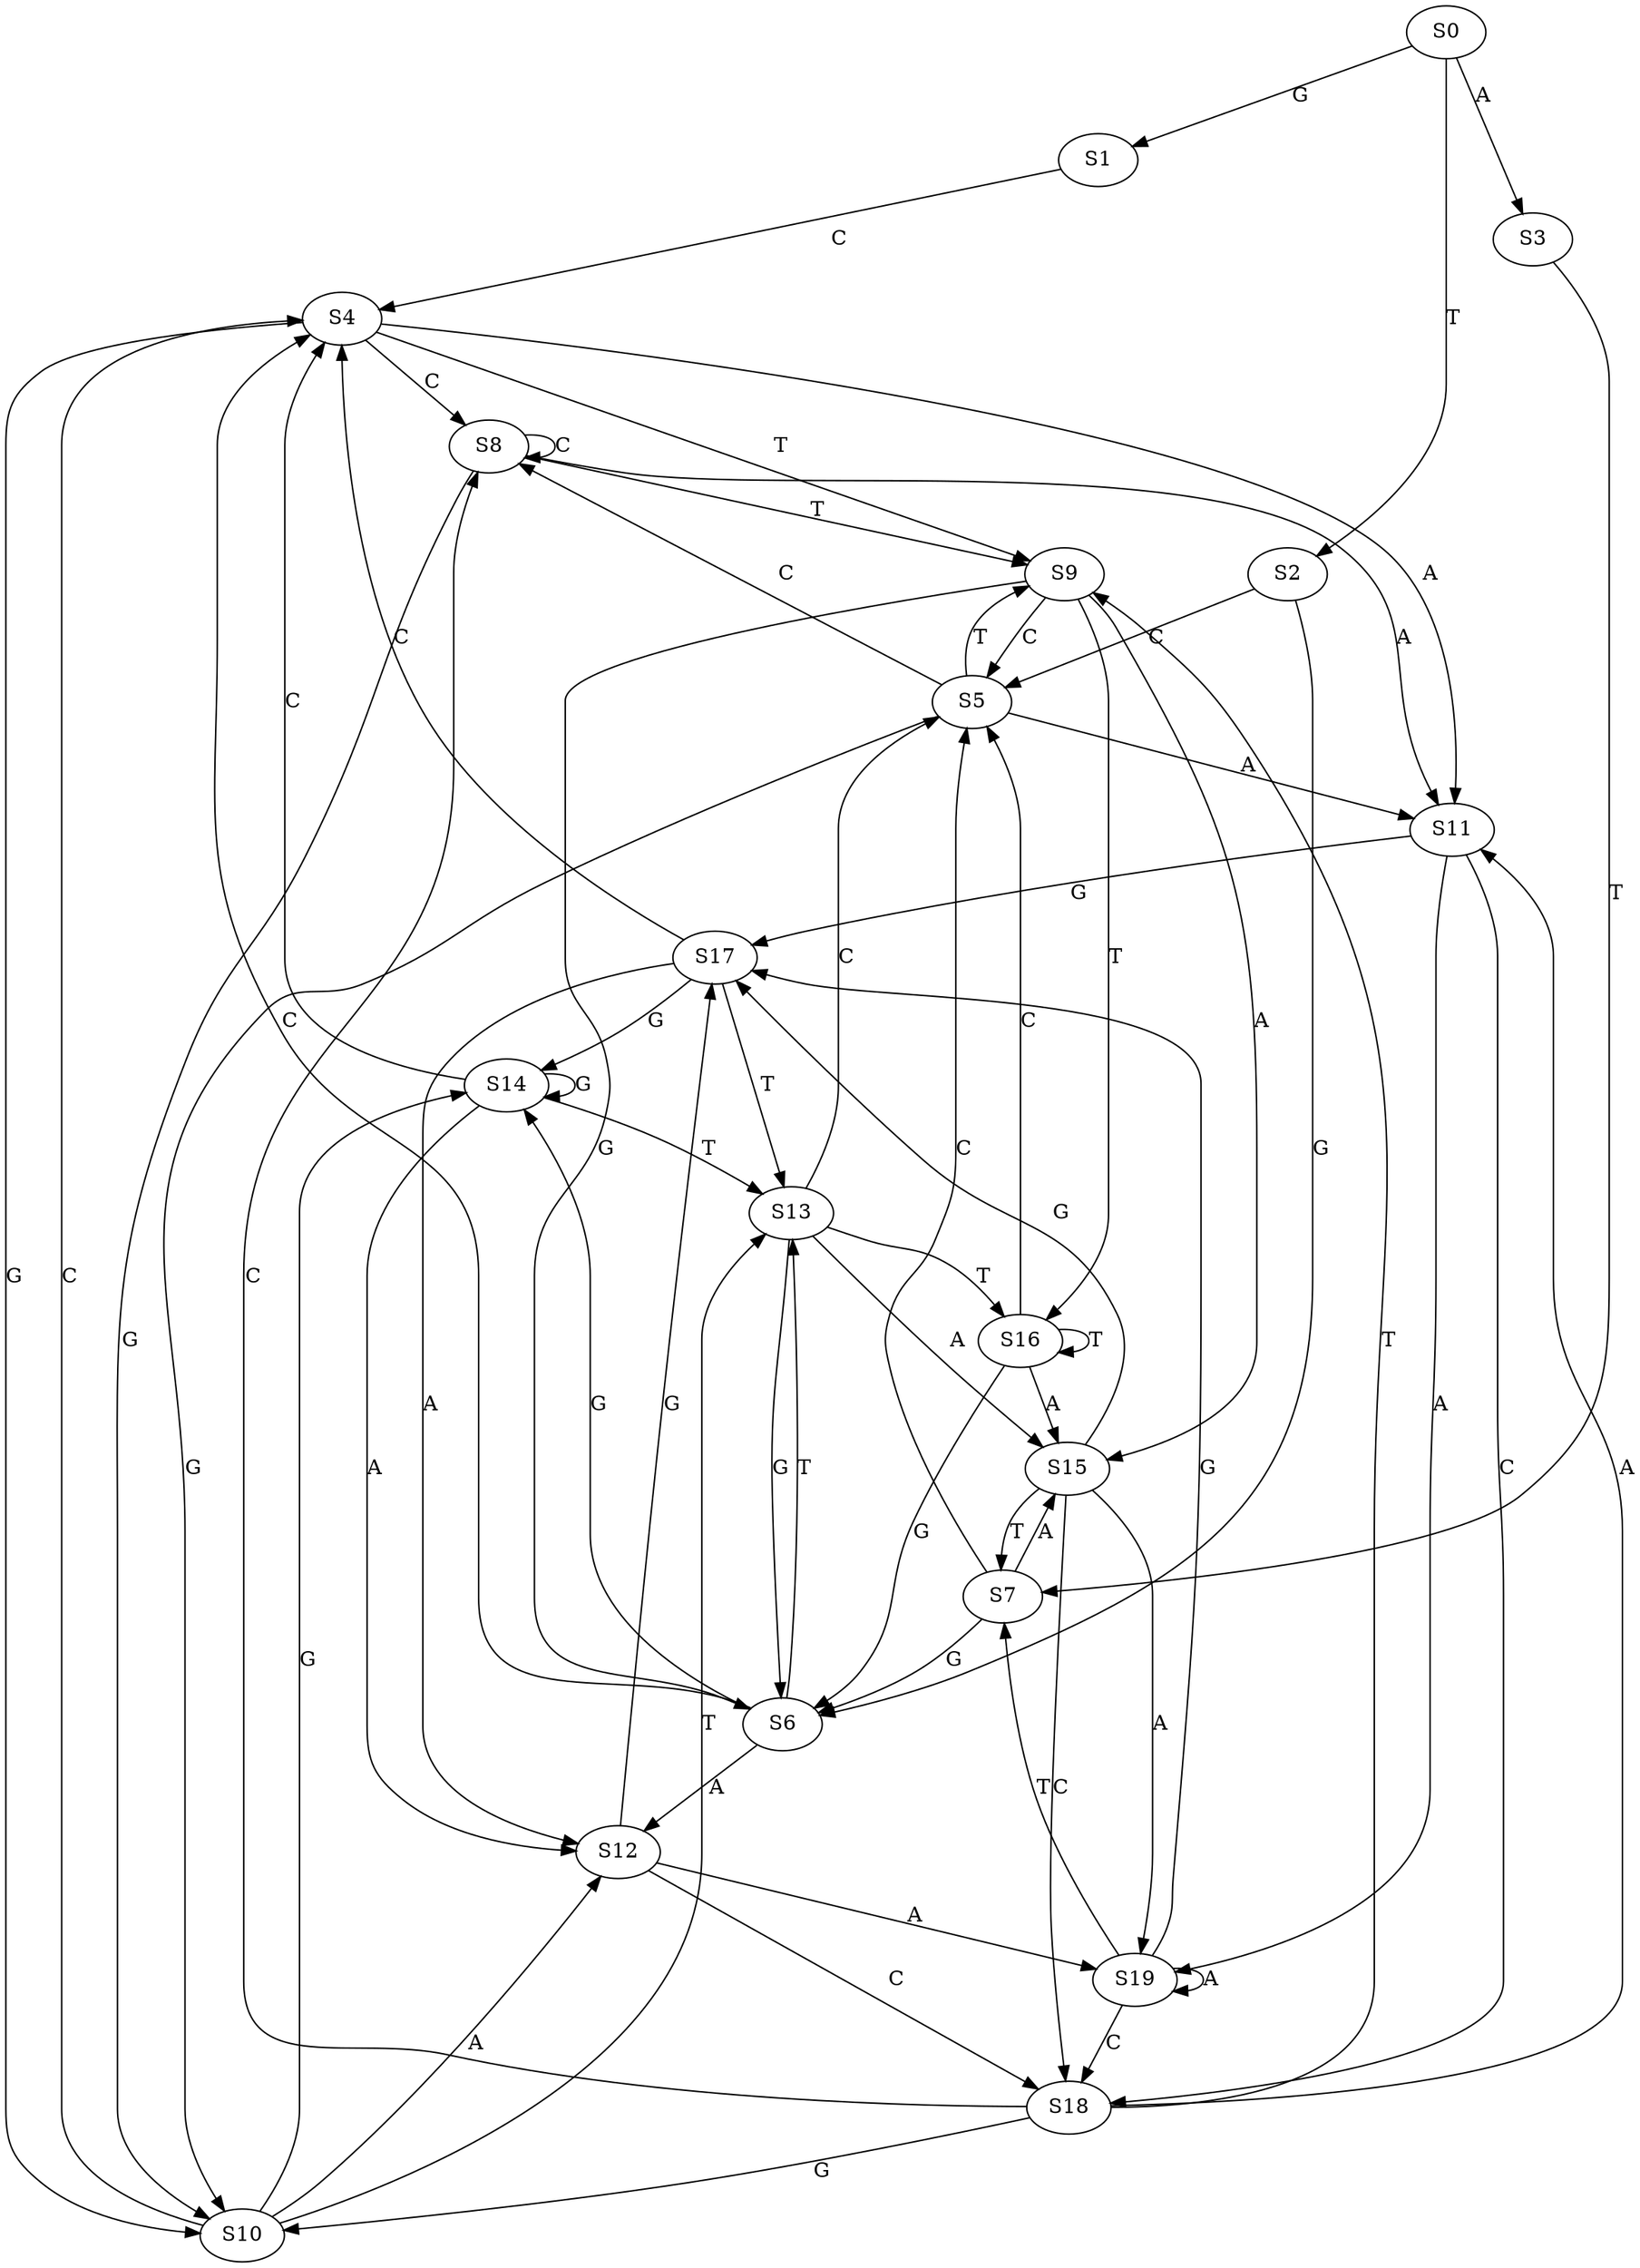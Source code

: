 strict digraph  {
	S0 -> S1 [ label = G ];
	S0 -> S2 [ label = T ];
	S0 -> S3 [ label = A ];
	S1 -> S4 [ label = C ];
	S2 -> S5 [ label = C ];
	S2 -> S6 [ label = G ];
	S3 -> S7 [ label = T ];
	S4 -> S8 [ label = C ];
	S4 -> S9 [ label = T ];
	S4 -> S10 [ label = G ];
	S4 -> S11 [ label = A ];
	S5 -> S9 [ label = T ];
	S5 -> S10 [ label = G ];
	S5 -> S8 [ label = C ];
	S5 -> S11 [ label = A ];
	S6 -> S12 [ label = A ];
	S6 -> S13 [ label = T ];
	S6 -> S4 [ label = C ];
	S6 -> S14 [ label = G ];
	S7 -> S15 [ label = A ];
	S7 -> S5 [ label = C ];
	S7 -> S6 [ label = G ];
	S8 -> S10 [ label = G ];
	S8 -> S8 [ label = C ];
	S8 -> S11 [ label = A ];
	S8 -> S9 [ label = T ];
	S9 -> S6 [ label = G ];
	S9 -> S5 [ label = C ];
	S9 -> S15 [ label = A ];
	S9 -> S16 [ label = T ];
	S10 -> S14 [ label = G ];
	S10 -> S13 [ label = T ];
	S10 -> S12 [ label = A ];
	S10 -> S4 [ label = C ];
	S11 -> S17 [ label = G ];
	S11 -> S18 [ label = C ];
	S11 -> S19 [ label = A ];
	S12 -> S17 [ label = G ];
	S12 -> S19 [ label = A ];
	S12 -> S18 [ label = C ];
	S13 -> S15 [ label = A ];
	S13 -> S5 [ label = C ];
	S13 -> S6 [ label = G ];
	S13 -> S16 [ label = T ];
	S14 -> S12 [ label = A ];
	S14 -> S13 [ label = T ];
	S14 -> S14 [ label = G ];
	S14 -> S4 [ label = C ];
	S15 -> S17 [ label = G ];
	S15 -> S7 [ label = T ];
	S15 -> S19 [ label = A ];
	S15 -> S18 [ label = C ];
	S16 -> S15 [ label = A ];
	S16 -> S5 [ label = C ];
	S16 -> S6 [ label = G ];
	S16 -> S16 [ label = T ];
	S17 -> S13 [ label = T ];
	S17 -> S14 [ label = G ];
	S17 -> S12 [ label = A ];
	S17 -> S4 [ label = C ];
	S18 -> S11 [ label = A ];
	S18 -> S9 [ label = T ];
	S18 -> S8 [ label = C ];
	S18 -> S10 [ label = G ];
	S19 -> S7 [ label = T ];
	S19 -> S18 [ label = C ];
	S19 -> S17 [ label = G ];
	S19 -> S19 [ label = A ];
}
